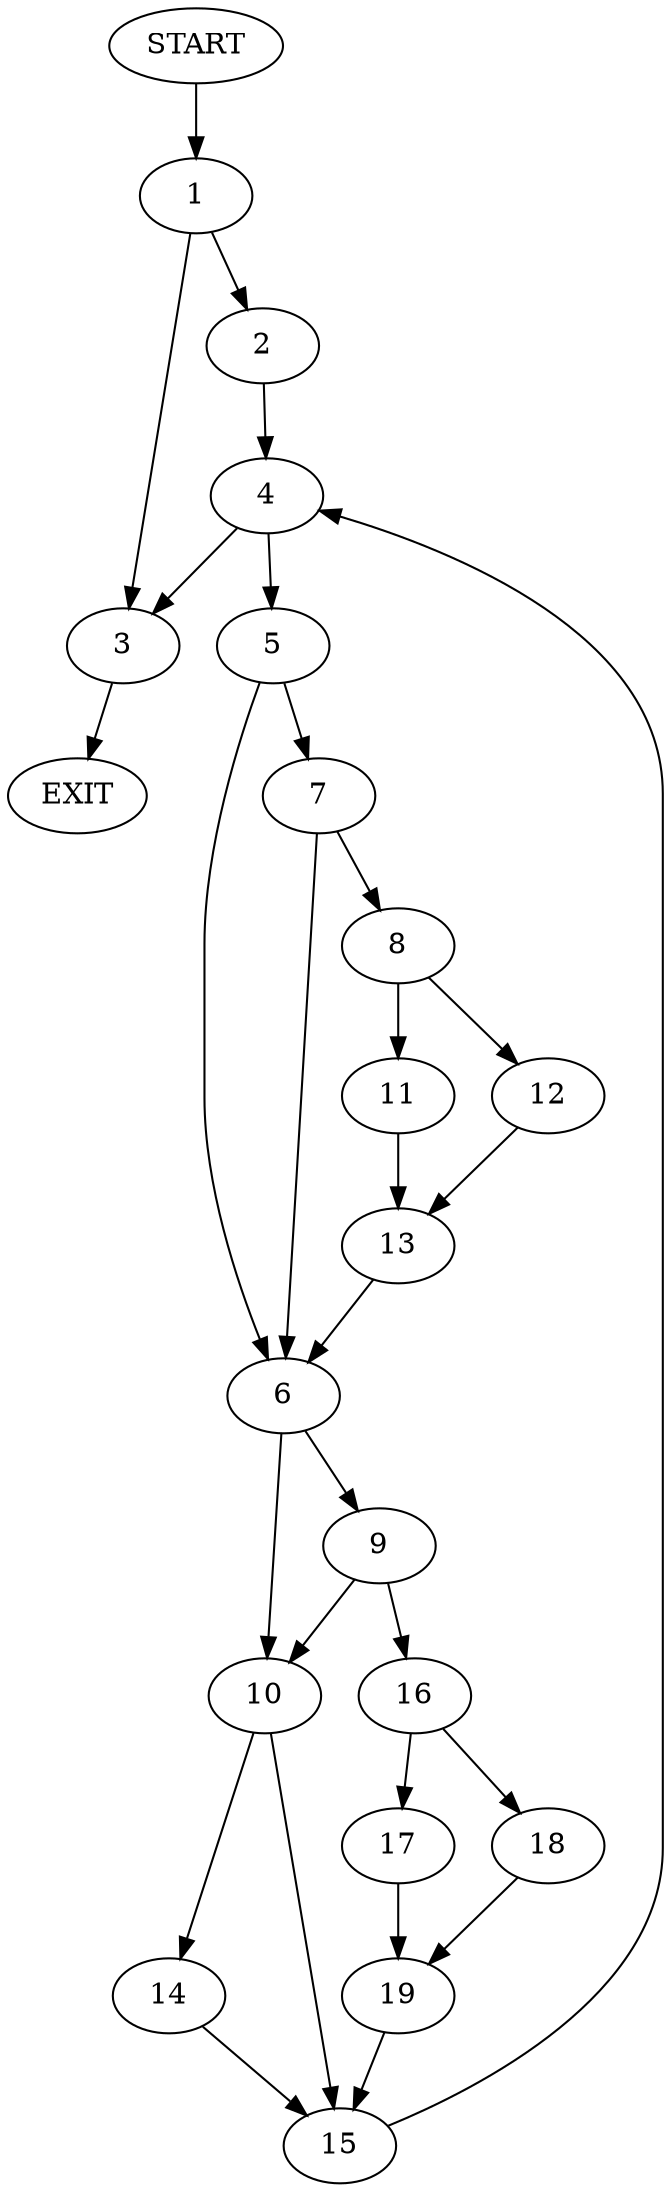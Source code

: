 digraph {
0 [label="START"]
20 [label="EXIT"]
0 -> 1
1 -> 2
1 -> 3
2 -> 4
3 -> 20
4 -> 5
4 -> 3
5 -> 6
5 -> 7
7 -> 6
7 -> 8
6 -> 9
6 -> 10
8 -> 11
8 -> 12
11 -> 13
12 -> 13
13 -> 6
10 -> 14
10 -> 15
9 -> 16
9 -> 10
16 -> 17
16 -> 18
17 -> 19
18 -> 19
19 -> 15
15 -> 4
14 -> 15
}
